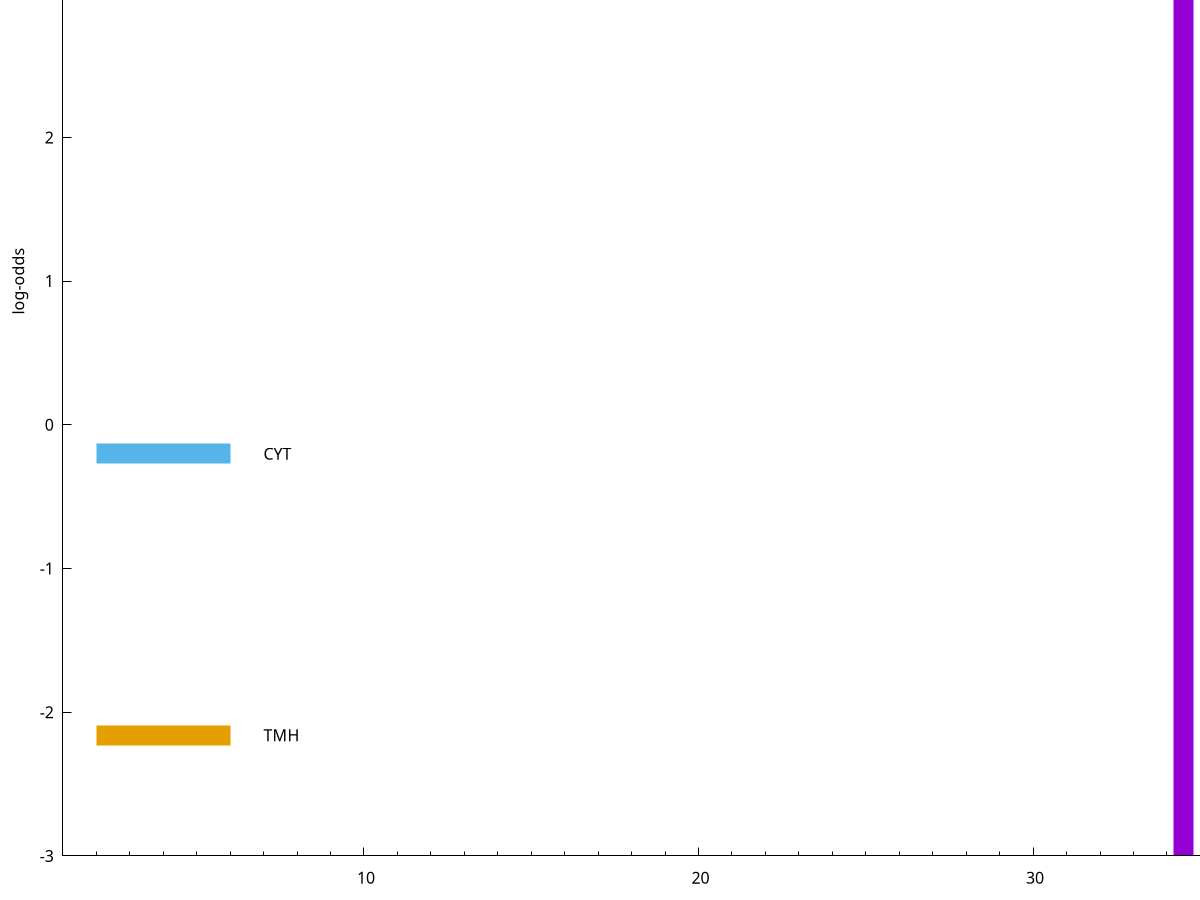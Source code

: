 set title "LipoP predictions for SPy_1255"
set size 2., 1.4
set xrange [1:70] 
set mxtics 10
set yrange [-3:5]
set y2range [0:8]
set ylabel "log-odds"
set term postscript eps color solid "Helvetica" 30
set output "SPy_1255.eps"
set arrow from 2,4.41819 to 6,4.41819 nohead lt 1 lw 20
set label "SpI" at 7,4.41819
set arrow from 2,-0.200913 to 6,-0.200913 nohead lt 3 lw 20
set label "CYT" at 7,-0.200913
set arrow from 2,-2.1601 to 6,-2.1601 nohead lt 4 lw 20
set label "TMH" at 7,-2.1601
set arrow from 2,4.41819 to 6,4.41819 nohead lt 1 lw 20
set label "SpI" at 7,4.41819
# NOTE: The scores below are the log-odds scores with the threshold
# NOTE: subtracted (a hack to make gnuplot make the histogram all
# NOTE: look nice).
plot "-" axes x1y2 title "" with impulses lt 1 lw 20
34.500000 6.271500
36.500000 5.427010
39.500000 5.317290
37.500000 2.751402
38.500000 1.053890
42.500000 0.063120
e
exit
